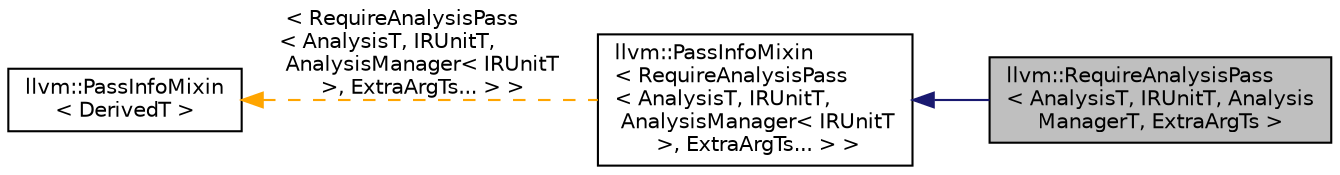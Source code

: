 digraph "llvm::RequireAnalysisPass&lt; AnalysisT, IRUnitT, AnalysisManagerT, ExtraArgTs &gt;"
{
 // LATEX_PDF_SIZE
  bgcolor="transparent";
  edge [fontname="Helvetica",fontsize="10",labelfontname="Helvetica",labelfontsize="10"];
  node [fontname="Helvetica",fontsize="10",shape=record];
  rankdir="LR";
  Node1 [label="llvm::RequireAnalysisPass\l\< AnalysisT, IRUnitT, Analysis\lManagerT, ExtraArgTs \>",height=0.2,width=0.4,color="black", fillcolor="grey75", style="filled", fontcolor="black",tooltip="A utility pass template to force an analysis result to be available."];
  Node2 -> Node1 [dir="back",color="midnightblue",fontsize="10",style="solid",fontname="Helvetica"];
  Node2 [label="llvm::PassInfoMixin\l\< RequireAnalysisPass\l\< AnalysisT, IRUnitT,\l AnalysisManager\< IRUnitT\l \>, ExtraArgTs... \> \>",height=0.2,width=0.4,color="black",URL="$structllvm_1_1PassInfoMixin.html",tooltip=" "];
  Node3 -> Node2 [dir="back",color="orange",fontsize="10",style="dashed",label=" \< RequireAnalysisPass\l\< AnalysisT, IRUnitT,\l AnalysisManager\< IRUnitT\l \>, ExtraArgTs... \> \>" ,fontname="Helvetica"];
  Node3 [label="llvm::PassInfoMixin\l\< DerivedT \>",height=0.2,width=0.4,color="black",URL="$structllvm_1_1PassInfoMixin.html",tooltip="A CRTP mix-in to automatically provide informational APIs needed for passes."];
}
